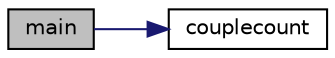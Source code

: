 digraph "main"
{
 // LATEX_PDF_SIZE
  edge [fontname="Helvetica",fontsize="10",labelfontname="Helvetica",labelfontsize="10"];
  node [fontname="Helvetica",fontsize="10",shape=record];
  rankdir="LR";
  Node1 [label="main",height=0.2,width=0.4,color="black", fillcolor="grey75", style="filled", fontcolor="black",tooltip="Це звичайний int main, в якому ми викликаємо нашу функцію."];
  Node1 -> Node2 [color="midnightblue",fontsize="10",style="solid",fontname="Helvetica"];
  Node2 [label="couplecount",height=0.2,width=0.4,color="black", fillcolor="white", style="filled",URL="$main_8c.html#a1285485360baef3cfe416444ec3e0c98",tooltip="Ця функція підраховує кількість пар чисел у масиві, що мают друге число більше за перше."];
}
